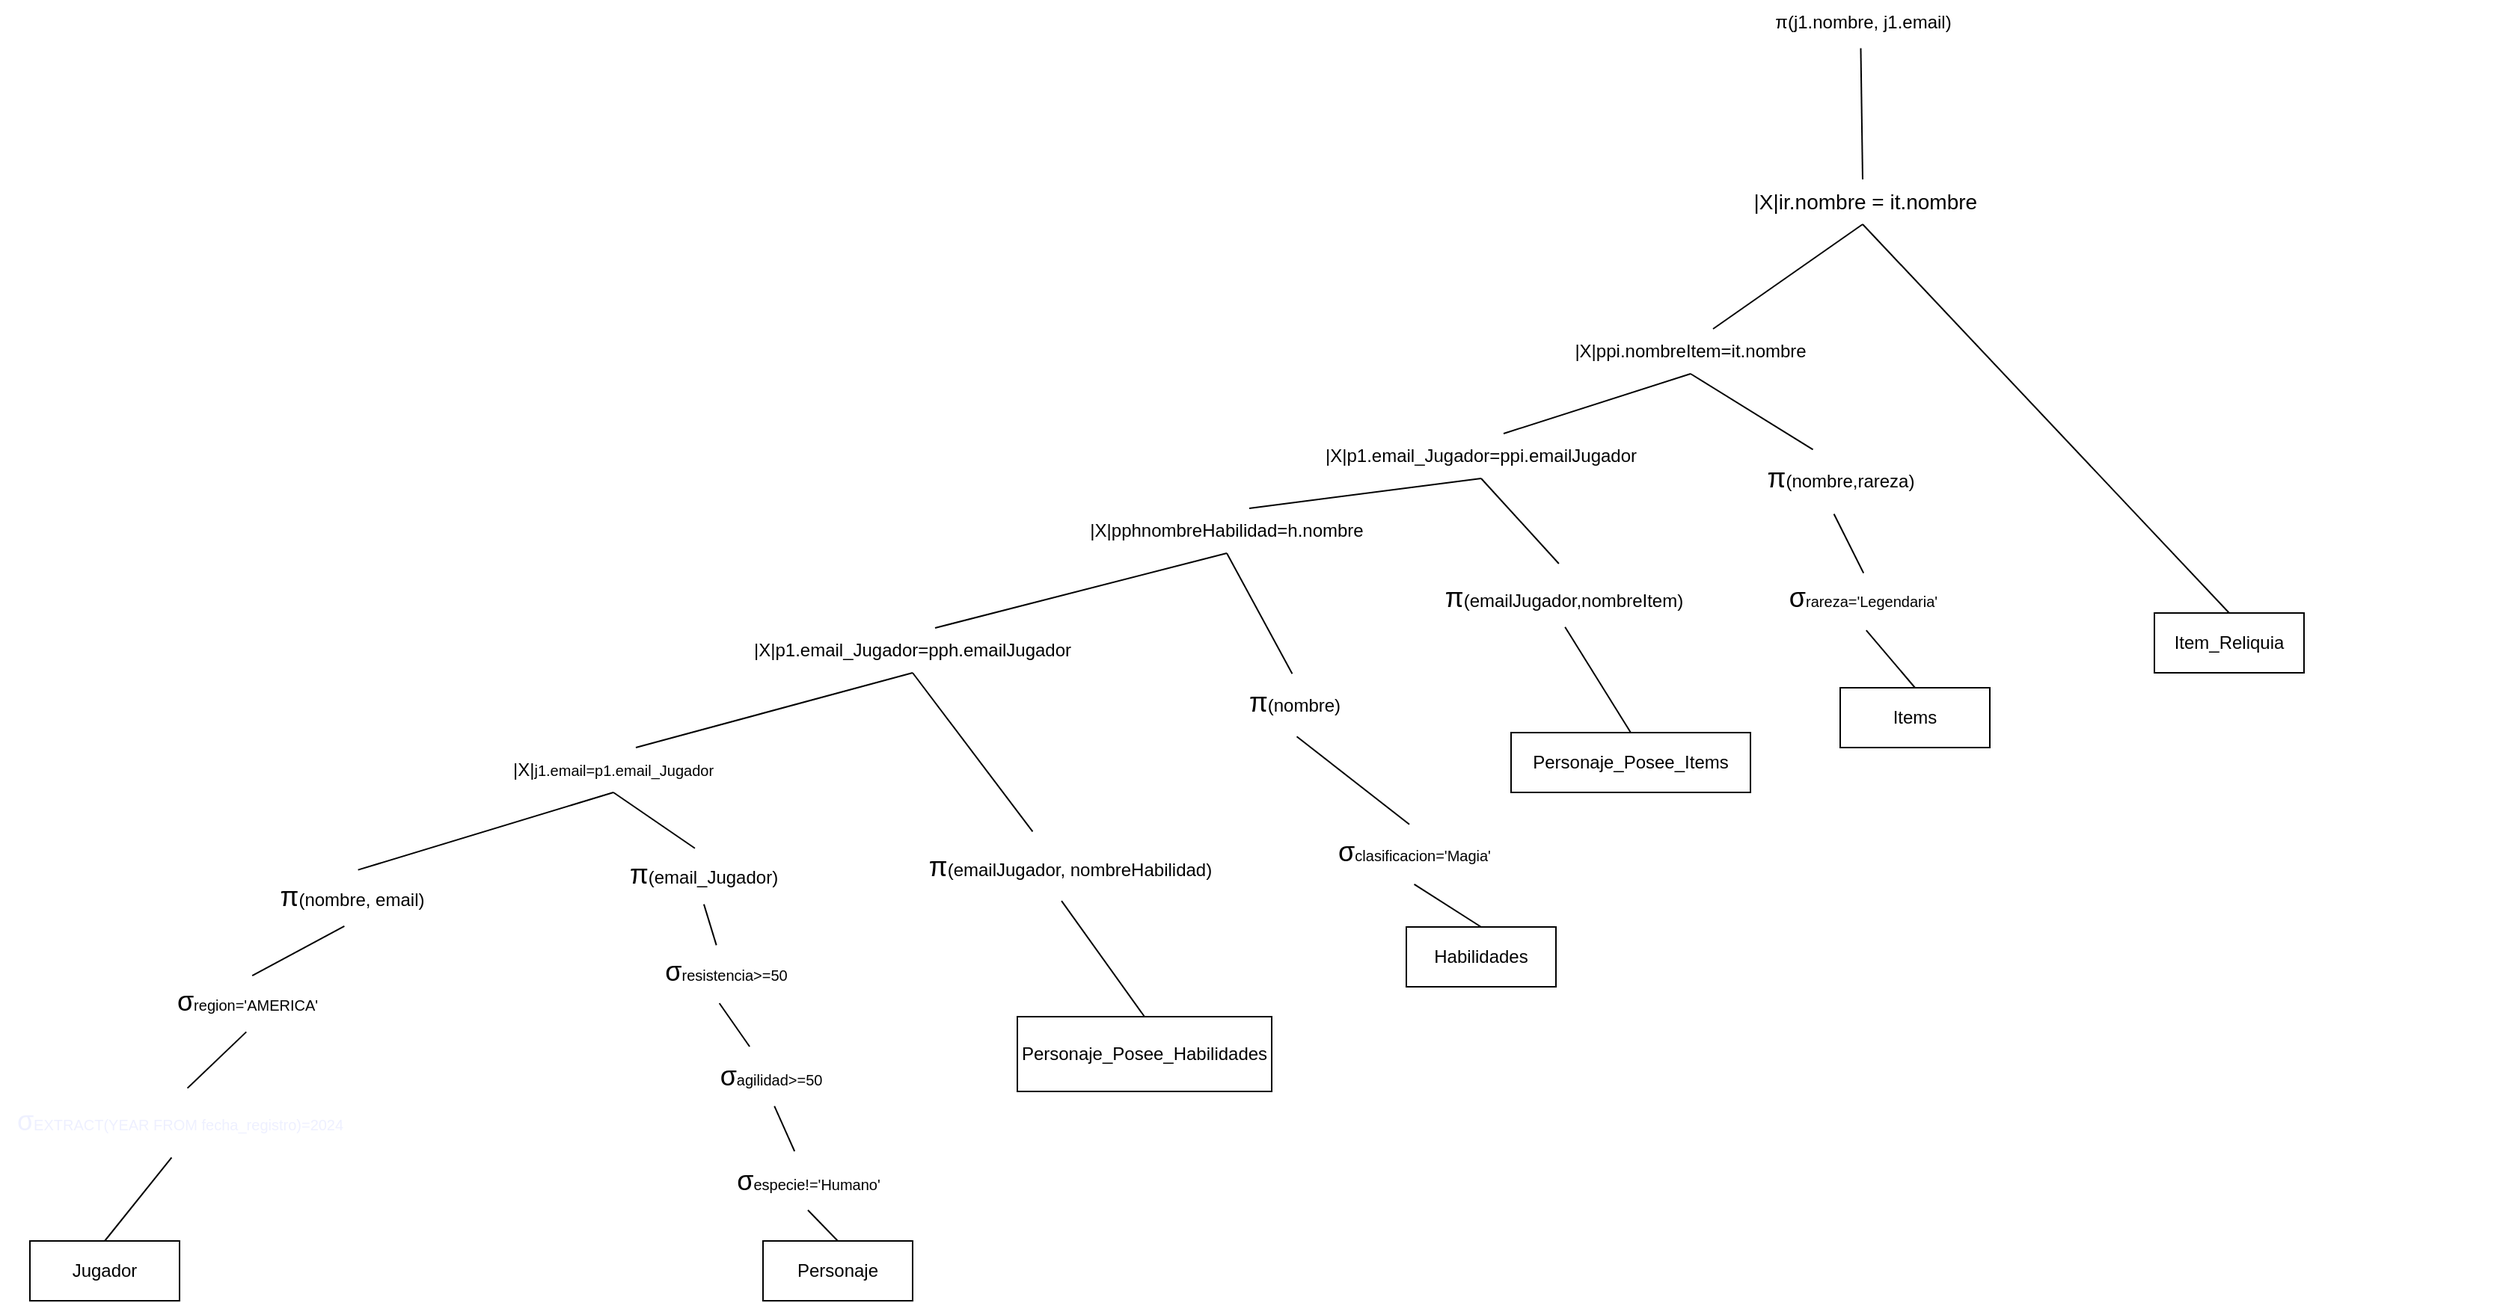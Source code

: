 <mxfile version="27.0.9">
  <diagram id="R2lEEEUBdFMjLlhIrx00" name="Page-1">
    <mxGraphModel dx="2587" dy="2037" grid="1" gridSize="10" guides="1" tooltips="1" connect="1" arrows="1" fold="1" page="1" pageScale="1" pageWidth="850" pageHeight="1100" math="0" shadow="0" extFonts="Permanent Marker^https://fonts.googleapis.com/css?family=Permanent+Marker">
      <root>
        <mxCell id="0" />
        <mxCell id="1" parent="0" />
        <mxCell id="dyT2JQhfOkfs-Pqw11Wl-1" value="Jugador" style="whiteSpace=wrap;html=1;align=center;" parent="1" vertex="1">
          <mxGeometry x="-310" y="630" width="100" height="40" as="geometry" />
        </mxCell>
        <mxCell id="dyT2JQhfOkfs-Pqw11Wl-2" value="Personaje" style="whiteSpace=wrap;html=1;align=center;" parent="1" vertex="1">
          <mxGeometry x="180" y="630" width="100" height="40" as="geometry" />
        </mxCell>
        <mxCell id="dyT2JQhfOkfs-Pqw11Wl-3" value="Personaje_Posee_Habilidades" style="whiteSpace=wrap;html=1;align=center;" parent="1" vertex="1">
          <mxGeometry x="350" y="480" width="170" height="50" as="geometry" />
        </mxCell>
        <mxCell id="dyT2JQhfOkfs-Pqw11Wl-4" value="Habilidades" style="whiteSpace=wrap;html=1;align=center;" parent="1" vertex="1">
          <mxGeometry x="610" y="420" width="100" height="40" as="geometry" />
        </mxCell>
        <mxCell id="dyT2JQhfOkfs-Pqw11Wl-5" value="Personaje_Posee_Items" style="whiteSpace=wrap;html=1;align=center;" parent="1" vertex="1">
          <mxGeometry x="680" y="290" width="160" height="40" as="geometry" />
        </mxCell>
        <mxCell id="dyT2JQhfOkfs-Pqw11Wl-6" value="Items" style="whiteSpace=wrap;html=1;align=center;" parent="1" vertex="1">
          <mxGeometry x="900" y="260" width="100" height="40" as="geometry" />
        </mxCell>
        <mxCell id="dyT2JQhfOkfs-Pqw11Wl-7" value="Item_Reliquia" style="whiteSpace=wrap;html=1;align=center;" parent="1" vertex="1">
          <mxGeometry x="1110" y="210" width="100" height="40" as="geometry" />
        </mxCell>
        <mxCell id="dyT2JQhfOkfs-Pqw11Wl-11" value="|X|&lt;font size=&quot;1&quot;&gt;j1.email=p1.email_Jugador&lt;/font&gt;" style="text;html=1;align=center;verticalAlign=middle;whiteSpace=wrap;rounded=0;" parent="1" vertex="1">
          <mxGeometry x="50" y="300" width="60" height="30" as="geometry" />
        </mxCell>
        <mxCell id="dyT2JQhfOkfs-Pqw11Wl-12" value="" style="endArrow=none;html=1;rounded=0;exitX=0.75;exitY=0;exitDx=0;exitDy=0;entryX=0.5;entryY=1;entryDx=0;entryDy=0;" parent="1" source="dyT2JQhfOkfs-Pqw11Wl-11" edge="1" target="dyT2JQhfOkfs-Pqw11Wl-14">
          <mxGeometry relative="1" as="geometry">
            <mxPoint x="270" y="210" as="sourcePoint" />
            <mxPoint x="280" y="240" as="targetPoint" />
          </mxGeometry>
        </mxCell>
        <mxCell id="dyT2JQhfOkfs-Pqw11Wl-14" value="|X|p1.email_Jugador=pph.emailJugador" style="text;html=1;align=center;verticalAlign=middle;whiteSpace=wrap;rounded=0;" parent="1" vertex="1">
          <mxGeometry x="250" y="220" width="60" height="30" as="geometry" />
        </mxCell>
        <mxCell id="dyT2JQhfOkfs-Pqw11Wl-15" value="" style="endArrow=none;html=1;rounded=0;exitX=0.75;exitY=0;exitDx=0;exitDy=0;entryX=0.5;entryY=1;entryDx=0;entryDy=0;" parent="1" source="dyT2JQhfOkfs-Pqw11Wl-14" edge="1" target="dyT2JQhfOkfs-Pqw11Wl-17">
          <mxGeometry relative="1" as="geometry">
            <mxPoint x="230" y="300" as="sourcePoint" />
            <mxPoint x="490" y="160" as="targetPoint" />
          </mxGeometry>
        </mxCell>
        <mxCell id="dyT2JQhfOkfs-Pqw11Wl-17" value="|X|pphnombreHabilidad=h.nombre" style="text;html=1;align=center;verticalAlign=middle;whiteSpace=wrap;rounded=0;" parent="1" vertex="1">
          <mxGeometry x="460" y="140" width="60" height="30" as="geometry" />
        </mxCell>
        <mxCell id="dyT2JQhfOkfs-Pqw11Wl-18" value="" style="endArrow=none;html=1;rounded=0;exitX=0.75;exitY=0;exitDx=0;exitDy=0;entryX=0.5;entryY=1;entryDx=0;entryDy=0;" parent="1" source="dyT2JQhfOkfs-Pqw11Wl-17" edge="1" target="dyT2JQhfOkfs-Pqw11Wl-20">
          <mxGeometry relative="1" as="geometry">
            <mxPoint x="490" y="240" as="sourcePoint" />
            <mxPoint x="640" y="80" as="targetPoint" />
          </mxGeometry>
        </mxCell>
        <mxCell id="dyT2JQhfOkfs-Pqw11Wl-20" value="|X|p1.email_Jugador=ppi.emailJugador" style="text;html=1;align=center;verticalAlign=middle;whiteSpace=wrap;rounded=0;" parent="1" vertex="1">
          <mxGeometry x="630" y="90" width="60" height="30" as="geometry" />
        </mxCell>
        <mxCell id="dyT2JQhfOkfs-Pqw11Wl-21" value="" style="endArrow=none;html=1;rounded=0;exitX=0.75;exitY=0;exitDx=0;exitDy=0;entryX=0.5;entryY=1;entryDx=0;entryDy=0;" parent="1" source="dyT2JQhfOkfs-Pqw11Wl-20" edge="1" target="dyT2JQhfOkfs-Pqw11Wl-23">
          <mxGeometry relative="1" as="geometry">
            <mxPoint x="630" y="150" as="sourcePoint" />
            <mxPoint x="800" y="40" as="targetPoint" />
          </mxGeometry>
        </mxCell>
        <mxCell id="dyT2JQhfOkfs-Pqw11Wl-23" value="|X|ppi.nombreItem=it.nombre" style="text;html=1;align=center;verticalAlign=middle;whiteSpace=wrap;rounded=0;" parent="1" vertex="1">
          <mxGeometry x="770" y="20" width="60" height="30" as="geometry" />
        </mxCell>
        <mxCell id="dyT2JQhfOkfs-Pqw11Wl-24" value="" style="endArrow=none;html=1;rounded=0;exitX=0.75;exitY=0;exitDx=0;exitDy=0;entryX=0.5;entryY=1;entryDx=0;entryDy=0;" parent="1" source="dyT2JQhfOkfs-Pqw11Wl-23" edge="1" target="dyT2JQhfOkfs-Pqw11Wl-26">
          <mxGeometry relative="1" as="geometry">
            <mxPoint x="800" y="60" as="sourcePoint" />
            <mxPoint x="910" y="-30" as="targetPoint" />
          </mxGeometry>
        </mxCell>
        <mxCell id="dyT2JQhfOkfs-Pqw11Wl-25" value="" style="endArrow=none;html=1;rounded=0;entryX=0.5;entryY=0;entryDx=0;entryDy=0;exitX=0.5;exitY=1;exitDx=0;exitDy=0;" parent="1" target="dyT2JQhfOkfs-Pqw11Wl-7" edge="1" source="dyT2JQhfOkfs-Pqw11Wl-26">
          <mxGeometry relative="1" as="geometry">
            <mxPoint x="910" y="-30" as="sourcePoint" />
            <mxPoint x="1005" y="10" as="targetPoint" />
          </mxGeometry>
        </mxCell>
        <mxCell id="dyT2JQhfOkfs-Pqw11Wl-26" value="&lt;font style=&quot;font-size: 14px;&quot;&gt;&lt;span style=&quot;background-color: transparent;&quot;&gt;&amp;nbsp;|X|ir.nombre = it.nombre&lt;/span&gt;&lt;/font&gt;" style="text;html=1;align=center;verticalAlign=middle;whiteSpace=wrap;rounded=0;" parent="1" vertex="1">
          <mxGeometry x="490" y="-80" width="850" height="30" as="geometry" />
        </mxCell>
        <mxCell id="dyT2JQhfOkfs-Pqw11Wl-28" value="" style="endArrow=none;html=1;rounded=0;exitX=0.5;exitY=0;exitDx=0;exitDy=0;entryX=0.491;entryY=1.074;entryDx=0;entryDy=0;entryPerimeter=0;" parent="1" edge="1" target="dyT2JQhfOkfs-Pqw11Wl-29" source="dyT2JQhfOkfs-Pqw11Wl-26">
          <mxGeometry relative="1" as="geometry">
            <mxPoint x="940" y="-120" as="sourcePoint" />
            <mxPoint x="915" y="-160" as="targetPoint" />
          </mxGeometry>
        </mxCell>
        <mxCell id="dyT2JQhfOkfs-Pqw11Wl-29" value="π(j1.nombre, j1.email)" style="text;html=1;align=center;verticalAlign=middle;resizable=0;points=[];autosize=1;strokeColor=none;fillColor=none;" parent="1" vertex="1">
          <mxGeometry x="845" y="-200" width="140" height="30" as="geometry" />
        </mxCell>
        <mxCell id="tmOnNcEsLkjDSFXpH73o-1" value="&lt;span style=&quot;font-family: &amp;quot;Google Sans&amp;quot;, Arial, sans-serif; text-align: start; text-wrap-mode: wrap;&quot;&gt;&lt;font style=&quot;color: light-dark(rgb(238, 240, 255), rgb(255, 255, 255));&quot;&gt;&lt;span style=&quot;font-size: 18px;&quot;&gt;σ&lt;/span&gt;&lt;font style=&quot;line-height: 150%;&quot; size=&quot;1&quot;&gt;EXTRACT(YEAR FROM fecha_registro)=2024&lt;/font&gt;&lt;/font&gt;&lt;/span&gt;" style="text;html=1;align=center;verticalAlign=middle;resizable=0;points=[];autosize=1;strokeColor=none;fillColor=none;" vertex="1" parent="1">
          <mxGeometry x="-330" y="530" width="240" height="40" as="geometry" />
        </mxCell>
        <mxCell id="tmOnNcEsLkjDSFXpH73o-4" value="" style="endArrow=none;html=1;rounded=0;exitX=0.478;exitY=1.105;exitDx=0;exitDy=0;exitPerimeter=0;entryX=0.5;entryY=0;entryDx=0;entryDy=0;" edge="1" parent="1" source="tmOnNcEsLkjDSFXpH73o-1" target="dyT2JQhfOkfs-Pqw11Wl-1">
          <mxGeometry width="50" height="50" relative="1" as="geometry">
            <mxPoint x="70" y="430" as="sourcePoint" />
            <mxPoint x="120" y="380" as="targetPoint" />
          </mxGeometry>
        </mxCell>
        <mxCell id="tmOnNcEsLkjDSFXpH73o-5" value="&lt;span style=&quot;font-family: &amp;quot;Google Sans&amp;quot;, Arial, sans-serif; text-align: start; text-wrap-mode: wrap; font-size: 18px;&quot;&gt;σ&lt;/span&gt;&lt;font style=&quot;font-family: &amp;quot;Google Sans&amp;quot;, Arial, sans-serif; text-align: start; text-wrap-mode: wrap; line-height: 15px;&quot; size=&quot;1&quot;&gt;region=&#39;AMERICA&#39;&lt;/font&gt;" style="text;html=1;align=center;verticalAlign=middle;resizable=0;points=[];autosize=1;strokeColor=none;fillColor=none;" vertex="1" parent="1">
          <mxGeometry x="-225" y="450" width="120" height="40" as="geometry" />
        </mxCell>
        <mxCell id="tmOnNcEsLkjDSFXpH73o-6" value="" style="endArrow=none;html=1;rounded=0;exitX=0.522;exitY=-0.055;exitDx=0;exitDy=0;exitPerimeter=0;entryX=0.497;entryY=1.005;entryDx=0;entryDy=0;entryPerimeter=0;" edge="1" parent="1" source="tmOnNcEsLkjDSFXpH73o-1" target="tmOnNcEsLkjDSFXpH73o-5">
          <mxGeometry width="50" height="50" relative="1" as="geometry">
            <mxPoint x="70" y="430" as="sourcePoint" />
            <mxPoint x="120" y="380" as="targetPoint" />
          </mxGeometry>
        </mxCell>
        <mxCell id="tmOnNcEsLkjDSFXpH73o-8" value="&lt;font style=&quot;font-size: 18px;&quot;&gt;π&lt;/font&gt;(nombre, email)" style="text;html=1;align=center;verticalAlign=middle;resizable=0;points=[];autosize=1;strokeColor=none;fillColor=none;" vertex="1" parent="1">
          <mxGeometry x="-155" y="380" width="120" height="40" as="geometry" />
        </mxCell>
        <mxCell id="tmOnNcEsLkjDSFXpH73o-9" value="" style="endArrow=none;html=1;rounded=0;exitX=0.46;exitY=0.985;exitDx=0;exitDy=0;exitPerimeter=0;entryX=0.53;entryY=0.065;entryDx=0;entryDy=0;entryPerimeter=0;" edge="1" parent="1" source="tmOnNcEsLkjDSFXpH73o-8" target="tmOnNcEsLkjDSFXpH73o-5">
          <mxGeometry width="50" height="50" relative="1" as="geometry">
            <mxPoint x="110" y="460" as="sourcePoint" />
            <mxPoint x="160" y="410" as="targetPoint" />
          </mxGeometry>
        </mxCell>
        <mxCell id="tmOnNcEsLkjDSFXpH73o-10" value="" style="endArrow=none;html=1;rounded=0;entryX=0.5;entryY=1;entryDx=0;entryDy=0;exitX=0.536;exitY=0.045;exitDx=0;exitDy=0;exitPerimeter=0;" edge="1" parent="1" source="tmOnNcEsLkjDSFXpH73o-8" target="dyT2JQhfOkfs-Pqw11Wl-11">
          <mxGeometry width="50" height="50" relative="1" as="geometry">
            <mxPoint x="70" y="430" as="sourcePoint" />
            <mxPoint x="110" y="370" as="targetPoint" />
          </mxGeometry>
        </mxCell>
        <mxCell id="tmOnNcEsLkjDSFXpH73o-11" value="&lt;span style=&quot;font-family: &amp;quot;Google Sans&amp;quot;, Arial, sans-serif; text-align: start; text-wrap-mode: wrap; font-size: 18px;&quot;&gt;σ&lt;/span&gt;&lt;font style=&quot;font-family: &amp;quot;Google Sans&amp;quot;, Arial, sans-serif; text-align: start; text-wrap-mode: wrap; line-height: 15px;&quot; size=&quot;1&quot;&gt;especie!=&#39;Humano&#39;&lt;/font&gt;" style="text;html=1;align=center;verticalAlign=middle;resizable=0;points=[];autosize=1;strokeColor=none;fillColor=none;" vertex="1" parent="1">
          <mxGeometry x="150" y="570" width="120" height="40" as="geometry" />
        </mxCell>
        <mxCell id="tmOnNcEsLkjDSFXpH73o-12" value="" style="endArrow=none;html=1;rounded=0;exitX=0.5;exitY=0;exitDx=0;exitDy=0;entryX=0.5;entryY=0.985;entryDx=0;entryDy=0;entryPerimeter=0;" edge="1" parent="1" source="dyT2JQhfOkfs-Pqw11Wl-2" target="tmOnNcEsLkjDSFXpH73o-11">
          <mxGeometry width="50" height="50" relative="1" as="geometry">
            <mxPoint x="140" y="410" as="sourcePoint" />
            <mxPoint x="190" y="360" as="targetPoint" />
          </mxGeometry>
        </mxCell>
        <mxCell id="tmOnNcEsLkjDSFXpH73o-13" value="&lt;span style=&quot;font-family: &amp;quot;Google Sans&amp;quot;, Arial, sans-serif; text-align: start; text-wrap-mode: wrap; font-size: 18px;&quot;&gt;σ&lt;/span&gt;&lt;font style=&quot;font-family: &amp;quot;Google Sans&amp;quot;, Arial, sans-serif; text-align: start; text-wrap-mode: wrap; line-height: 15px;&quot; size=&quot;1&quot;&gt;agilidad&amp;gt;=50&lt;/font&gt;" style="text;html=1;align=center;verticalAlign=middle;resizable=0;points=[];autosize=1;strokeColor=none;fillColor=none;" vertex="1" parent="1">
          <mxGeometry x="140" y="500" width="90" height="40" as="geometry" />
        </mxCell>
        <mxCell id="tmOnNcEsLkjDSFXpH73o-14" value="&lt;span style=&quot;font-family: &amp;quot;Google Sans&amp;quot;, Arial, sans-serif; text-align: start; text-wrap-mode: wrap; font-size: 18px;&quot;&gt;σ&lt;/span&gt;&lt;font style=&quot;font-family: &amp;quot;Google Sans&amp;quot;, Arial, sans-serif; text-align: start; text-wrap-mode: wrap; line-height: 15px;&quot; size=&quot;1&quot;&gt;resistencia&amp;gt;=50&lt;/font&gt;" style="text;html=1;align=center;verticalAlign=middle;resizable=0;points=[];autosize=1;strokeColor=none;fillColor=none;" vertex="1" parent="1">
          <mxGeometry x="100" y="430" width="110" height="40" as="geometry" />
        </mxCell>
        <mxCell id="tmOnNcEsLkjDSFXpH73o-15" value="" style="endArrow=none;html=1;rounded=0;entryX=0.529;entryY=0.995;entryDx=0;entryDy=0;entryPerimeter=0;" edge="1" parent="1" source="tmOnNcEsLkjDSFXpH73o-11" target="tmOnNcEsLkjDSFXpH73o-13">
          <mxGeometry width="50" height="50" relative="1" as="geometry">
            <mxPoint x="140" y="410" as="sourcePoint" />
            <mxPoint x="190" y="360" as="targetPoint" />
          </mxGeometry>
        </mxCell>
        <mxCell id="tmOnNcEsLkjDSFXpH73o-16" value="" style="endArrow=none;html=1;rounded=0;entryX=0.462;entryY=1.025;entryDx=0;entryDy=0;entryPerimeter=0;" edge="1" parent="1" source="tmOnNcEsLkjDSFXpH73o-13" target="tmOnNcEsLkjDSFXpH73o-14">
          <mxGeometry width="50" height="50" relative="1" as="geometry">
            <mxPoint x="140" y="410" as="sourcePoint" />
            <mxPoint x="190" y="360" as="targetPoint" />
          </mxGeometry>
        </mxCell>
        <mxCell id="tmOnNcEsLkjDSFXpH73o-17" value="&lt;font style=&quot;font-size: 18px;&quot;&gt;π&lt;/font&gt;(email_Jugador)" style="text;html=1;align=center;verticalAlign=middle;resizable=0;points=[];autosize=1;strokeColor=none;fillColor=none;" vertex="1" parent="1">
          <mxGeometry x="80" y="365" width="120" height="40" as="geometry" />
        </mxCell>
        <mxCell id="tmOnNcEsLkjDSFXpH73o-18" value="" style="endArrow=none;html=1;rounded=0;exitX=0.444;exitY=0.055;exitDx=0;exitDy=0;exitPerimeter=0;entryX=0.504;entryY=0.995;entryDx=0;entryDy=0;entryPerimeter=0;" edge="1" parent="1" source="tmOnNcEsLkjDSFXpH73o-14" target="tmOnNcEsLkjDSFXpH73o-17">
          <mxGeometry width="50" height="50" relative="1" as="geometry">
            <mxPoint x="400" y="550" as="sourcePoint" />
            <mxPoint x="450" y="500" as="targetPoint" />
          </mxGeometry>
        </mxCell>
        <mxCell id="tmOnNcEsLkjDSFXpH73o-20" value="" style="endArrow=none;html=1;rounded=0;exitX=0.5;exitY=1;exitDx=0;exitDy=0;entryX=0.454;entryY=0.06;entryDx=0;entryDy=0;entryPerimeter=0;" edge="1" parent="1" source="dyT2JQhfOkfs-Pqw11Wl-11" target="tmOnNcEsLkjDSFXpH73o-17">
          <mxGeometry width="50" height="50" relative="1" as="geometry">
            <mxPoint x="400" y="550" as="sourcePoint" />
            <mxPoint x="450" y="500" as="targetPoint" />
          </mxGeometry>
        </mxCell>
        <mxCell id="tmOnNcEsLkjDSFXpH73o-21" value="&lt;font style=&quot;font-size: 18px;&quot;&gt;π&lt;/font&gt;(emailJugador, nombreHabilidad)" style="text;html=1;align=center;verticalAlign=middle;resizable=0;points=[];autosize=1;strokeColor=none;fillColor=none;" vertex="1" parent="1">
          <mxGeometry x="280" y="360" width="210" height="40" as="geometry" />
        </mxCell>
        <mxCell id="tmOnNcEsLkjDSFXpH73o-22" value="" style="endArrow=none;html=1;rounded=0;exitX=0.5;exitY=0;exitDx=0;exitDy=0;entryX=0.474;entryY=1.065;entryDx=0;entryDy=0;entryPerimeter=0;" edge="1" parent="1" source="dyT2JQhfOkfs-Pqw11Wl-3" target="tmOnNcEsLkjDSFXpH73o-21">
          <mxGeometry width="50" height="50" relative="1" as="geometry">
            <mxPoint x="670" y="500" as="sourcePoint" />
            <mxPoint x="720" y="450" as="targetPoint" />
          </mxGeometry>
        </mxCell>
        <mxCell id="tmOnNcEsLkjDSFXpH73o-23" value="" style="endArrow=none;html=1;rounded=0;exitX=0.382;exitY=-0.095;exitDx=0;exitDy=0;exitPerimeter=0;entryX=0.5;entryY=1;entryDx=0;entryDy=0;" edge="1" parent="1" source="tmOnNcEsLkjDSFXpH73o-21" target="dyT2JQhfOkfs-Pqw11Wl-14">
          <mxGeometry width="50" height="50" relative="1" as="geometry">
            <mxPoint x="530" y="420" as="sourcePoint" />
            <mxPoint x="580" y="370" as="targetPoint" />
          </mxGeometry>
        </mxCell>
        <mxCell id="tmOnNcEsLkjDSFXpH73o-25" value="&lt;span style=&quot;font-family: &amp;quot;Google Sans&amp;quot;, Arial, sans-serif; text-align: start; text-wrap-mode: wrap; font-size: 18px;&quot;&gt;σ&lt;/span&gt;&lt;font style=&quot;font-family: &amp;quot;Google Sans&amp;quot;, Arial, sans-serif; text-align: start; text-wrap-mode: wrap; line-height: 15px;&quot; size=&quot;1&quot;&gt;clasificacion=&#39;Magia&#39;&lt;/font&gt;" style="text;html=1;align=center;verticalAlign=middle;resizable=0;points=[];autosize=1;strokeColor=none;fillColor=none;" vertex="1" parent="1">
          <mxGeometry x="550" y="350" width="130" height="40" as="geometry" />
        </mxCell>
        <mxCell id="tmOnNcEsLkjDSFXpH73o-26" value="" style="endArrow=none;html=1;rounded=0;exitX=0.5;exitY=0;exitDx=0;exitDy=0;entryX=0.502;entryY=1.035;entryDx=0;entryDy=0;entryPerimeter=0;" edge="1" parent="1" source="dyT2JQhfOkfs-Pqw11Wl-4" target="tmOnNcEsLkjDSFXpH73o-25">
          <mxGeometry width="50" height="50" relative="1" as="geometry">
            <mxPoint x="700" y="270" as="sourcePoint" />
            <mxPoint x="750" y="220" as="targetPoint" />
          </mxGeometry>
        </mxCell>
        <mxCell id="tmOnNcEsLkjDSFXpH73o-27" value="&lt;font style=&quot;font-size: 18px;&quot;&gt;π&lt;/font&gt;(nombre)" style="text;html=1;align=center;verticalAlign=middle;resizable=0;points=[];autosize=1;strokeColor=none;fillColor=none;" vertex="1" parent="1">
          <mxGeometry x="495" y="250" width="80" height="40" as="geometry" />
        </mxCell>
        <mxCell id="tmOnNcEsLkjDSFXpH73o-28" value="" style="endArrow=none;html=1;rounded=0;exitX=0.477;exitY=0.035;exitDx=0;exitDy=0;exitPerimeter=0;entryX=0.522;entryY=1.065;entryDx=0;entryDy=0;entryPerimeter=0;" edge="1" parent="1" source="tmOnNcEsLkjDSFXpH73o-25" target="tmOnNcEsLkjDSFXpH73o-27">
          <mxGeometry width="50" height="50" relative="1" as="geometry">
            <mxPoint x="440" y="310" as="sourcePoint" />
            <mxPoint x="490" y="260" as="targetPoint" />
          </mxGeometry>
        </mxCell>
        <mxCell id="tmOnNcEsLkjDSFXpH73o-29" value="" style="endArrow=none;html=1;rounded=0;entryX=0.484;entryY=0.015;entryDx=0;entryDy=0;entryPerimeter=0;exitX=0.5;exitY=1;exitDx=0;exitDy=0;" edge="1" parent="1" source="dyT2JQhfOkfs-Pqw11Wl-17" target="tmOnNcEsLkjDSFXpH73o-27">
          <mxGeometry width="50" height="50" relative="1" as="geometry">
            <mxPoint x="440" y="310" as="sourcePoint" />
            <mxPoint x="490" y="260" as="targetPoint" />
          </mxGeometry>
        </mxCell>
        <mxCell id="tmOnNcEsLkjDSFXpH73o-31" value="&lt;font style=&quot;font-size: 18px;&quot;&gt;π&lt;/font&gt;(emailJugador,nombreItem)" style="text;html=1;align=center;verticalAlign=middle;resizable=0;points=[];autosize=1;strokeColor=none;fillColor=none;" vertex="1" parent="1">
          <mxGeometry x="625" y="180" width="180" height="40" as="geometry" />
        </mxCell>
        <mxCell id="tmOnNcEsLkjDSFXpH73o-32" value="" style="endArrow=none;html=1;rounded=0;exitX=0.5;exitY=0;exitDx=0;exitDy=0;entryX=0.506;entryY=0.985;entryDx=0;entryDy=0;entryPerimeter=0;" edge="1" parent="1" source="dyT2JQhfOkfs-Pqw11Wl-5" target="tmOnNcEsLkjDSFXpH73o-31">
          <mxGeometry width="50" height="50" relative="1" as="geometry">
            <mxPoint x="770" y="240" as="sourcePoint" />
            <mxPoint x="820" y="190" as="targetPoint" />
          </mxGeometry>
        </mxCell>
        <mxCell id="tmOnNcEsLkjDSFXpH73o-33" value="" style="endArrow=none;html=1;rounded=0;exitX=0.5;exitY=1;exitDx=0;exitDy=0;entryX=0.483;entryY=-0.075;entryDx=0;entryDy=0;entryPerimeter=0;" edge="1" parent="1" source="dyT2JQhfOkfs-Pqw11Wl-20" target="tmOnNcEsLkjDSFXpH73o-31">
          <mxGeometry width="50" height="50" relative="1" as="geometry">
            <mxPoint x="770" y="240" as="sourcePoint" />
            <mxPoint x="820" y="190" as="targetPoint" />
          </mxGeometry>
        </mxCell>
        <mxCell id="tmOnNcEsLkjDSFXpH73o-34" value="&lt;span style=&quot;font-family: &amp;quot;Google Sans&amp;quot;, Arial, sans-serif; text-align: start; text-wrap-mode: wrap; font-size: 18px;&quot;&gt;σ&lt;/span&gt;&lt;font style=&quot;font-family: &amp;quot;Google Sans&amp;quot;, Arial, sans-serif; text-align: start; text-wrap-mode: wrap; line-height: 15px;&quot; size=&quot;1&quot;&gt;rareza=&#39;Legendaria&#39;&lt;/font&gt;" style="text;html=1;align=center;verticalAlign=middle;resizable=0;points=[];autosize=1;strokeColor=none;fillColor=none;" vertex="1" parent="1">
          <mxGeometry x="855" y="180" width="120" height="40" as="geometry" />
        </mxCell>
        <mxCell id="tmOnNcEsLkjDSFXpH73o-36" value="" style="endArrow=none;html=1;rounded=0;entryX=0.52;entryY=1.039;entryDx=0;entryDy=0;entryPerimeter=0;exitX=0.5;exitY=0;exitDx=0;exitDy=0;" edge="1" parent="1" source="dyT2JQhfOkfs-Pqw11Wl-6" target="tmOnNcEsLkjDSFXpH73o-34">
          <mxGeometry width="50" height="50" relative="1" as="geometry">
            <mxPoint x="770" y="200" as="sourcePoint" />
            <mxPoint x="820" y="150" as="targetPoint" />
          </mxGeometry>
        </mxCell>
        <mxCell id="tmOnNcEsLkjDSFXpH73o-37" value="&lt;font style=&quot;font-size: 18px;&quot;&gt;π&lt;/font&gt;(nombre,rareza)" style="text;html=1;align=center;verticalAlign=middle;resizable=0;points=[];autosize=1;strokeColor=none;fillColor=none;" vertex="1" parent="1">
          <mxGeometry x="840" y="100" width="120" height="40" as="geometry" />
        </mxCell>
        <mxCell id="tmOnNcEsLkjDSFXpH73o-38" value="" style="endArrow=none;html=1;rounded=0;entryX=0.465;entryY=1.094;entryDx=0;entryDy=0;entryPerimeter=0;exitX=0.505;exitY=0.083;exitDx=0;exitDy=0;exitPerimeter=0;" edge="1" parent="1" source="tmOnNcEsLkjDSFXpH73o-34" target="tmOnNcEsLkjDSFXpH73o-37">
          <mxGeometry width="50" height="50" relative="1" as="geometry">
            <mxPoint x="770" y="200" as="sourcePoint" />
            <mxPoint x="820" y="150" as="targetPoint" />
          </mxGeometry>
        </mxCell>
        <mxCell id="tmOnNcEsLkjDSFXpH73o-39" value="" style="endArrow=none;html=1;rounded=0;entryX=0.5;entryY=1;entryDx=0;entryDy=0;exitX=0.348;exitY=0.017;exitDx=0;exitDy=0;exitPerimeter=0;" edge="1" parent="1" source="tmOnNcEsLkjDSFXpH73o-37" target="dyT2JQhfOkfs-Pqw11Wl-23">
          <mxGeometry width="50" height="50" relative="1" as="geometry">
            <mxPoint x="770" y="200" as="sourcePoint" />
            <mxPoint x="820" y="150" as="targetPoint" />
          </mxGeometry>
        </mxCell>
      </root>
    </mxGraphModel>
  </diagram>
</mxfile>
